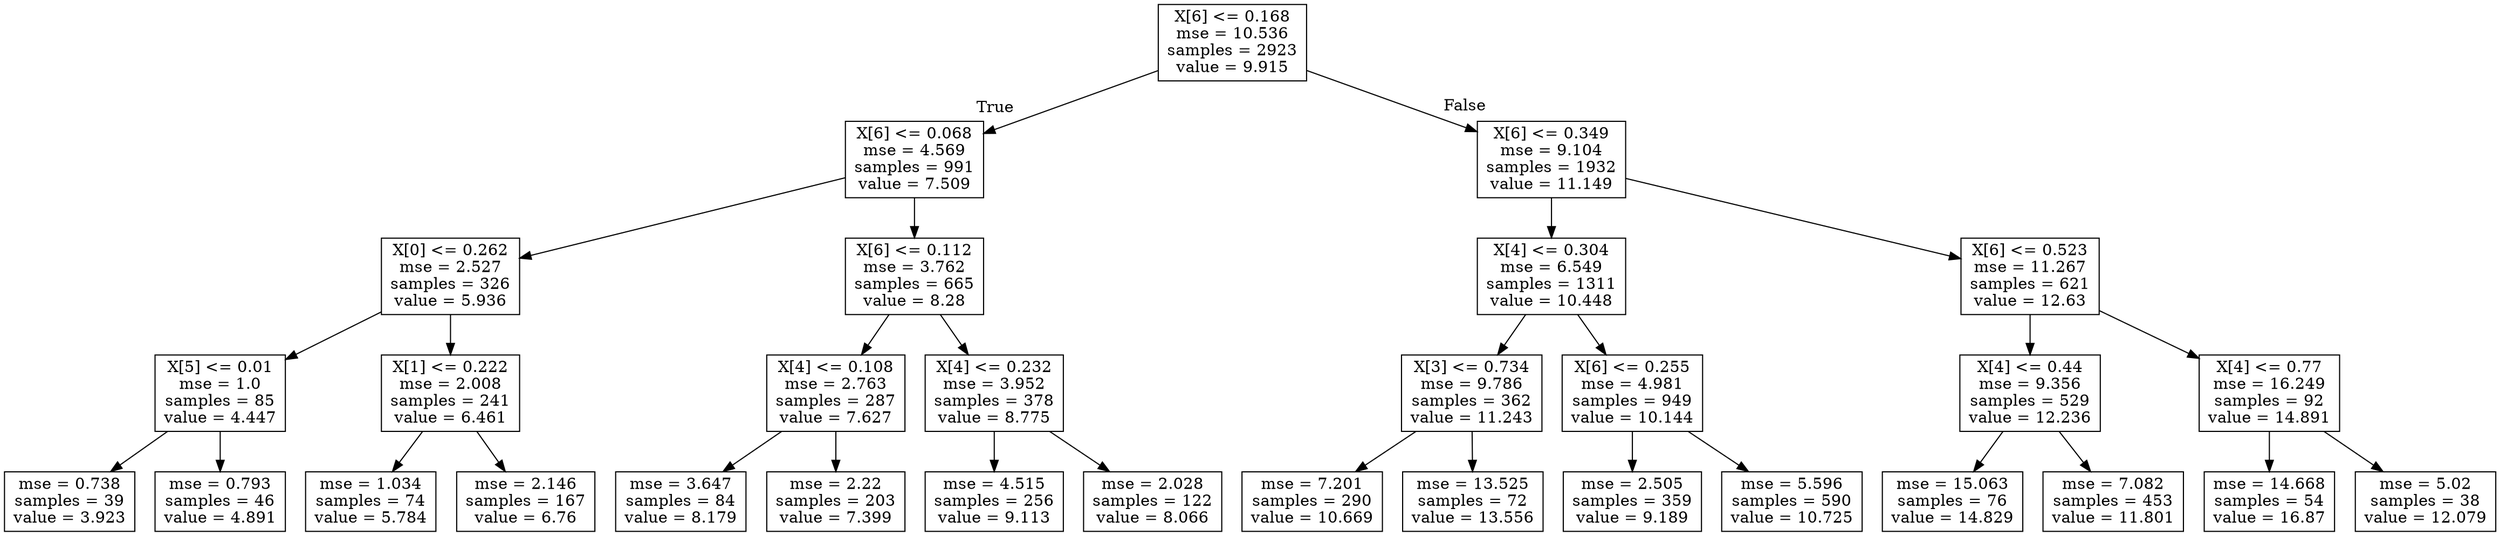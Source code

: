 digraph Tree {
node [shape=box] ;
0 [label="X[6] <= 0.168\nmse = 10.536\nsamples = 2923\nvalue = 9.915"] ;
1 [label="X[6] <= 0.068\nmse = 4.569\nsamples = 991\nvalue = 7.509"] ;
0 -> 1 [labeldistance=2.5, labelangle=45, headlabel="True"] ;
2 [label="X[0] <= 0.262\nmse = 2.527\nsamples = 326\nvalue = 5.936"] ;
1 -> 2 ;
3 [label="X[5] <= 0.01\nmse = 1.0\nsamples = 85\nvalue = 4.447"] ;
2 -> 3 ;
4 [label="mse = 0.738\nsamples = 39\nvalue = 3.923"] ;
3 -> 4 ;
5 [label="mse = 0.793\nsamples = 46\nvalue = 4.891"] ;
3 -> 5 ;
6 [label="X[1] <= 0.222\nmse = 2.008\nsamples = 241\nvalue = 6.461"] ;
2 -> 6 ;
7 [label="mse = 1.034\nsamples = 74\nvalue = 5.784"] ;
6 -> 7 ;
8 [label="mse = 2.146\nsamples = 167\nvalue = 6.76"] ;
6 -> 8 ;
9 [label="X[6] <= 0.112\nmse = 3.762\nsamples = 665\nvalue = 8.28"] ;
1 -> 9 ;
10 [label="X[4] <= 0.108\nmse = 2.763\nsamples = 287\nvalue = 7.627"] ;
9 -> 10 ;
11 [label="mse = 3.647\nsamples = 84\nvalue = 8.179"] ;
10 -> 11 ;
12 [label="mse = 2.22\nsamples = 203\nvalue = 7.399"] ;
10 -> 12 ;
13 [label="X[4] <= 0.232\nmse = 3.952\nsamples = 378\nvalue = 8.775"] ;
9 -> 13 ;
14 [label="mse = 4.515\nsamples = 256\nvalue = 9.113"] ;
13 -> 14 ;
15 [label="mse = 2.028\nsamples = 122\nvalue = 8.066"] ;
13 -> 15 ;
16 [label="X[6] <= 0.349\nmse = 9.104\nsamples = 1932\nvalue = 11.149"] ;
0 -> 16 [labeldistance=2.5, labelangle=-45, headlabel="False"] ;
17 [label="X[4] <= 0.304\nmse = 6.549\nsamples = 1311\nvalue = 10.448"] ;
16 -> 17 ;
18 [label="X[3] <= 0.734\nmse = 9.786\nsamples = 362\nvalue = 11.243"] ;
17 -> 18 ;
19 [label="mse = 7.201\nsamples = 290\nvalue = 10.669"] ;
18 -> 19 ;
20 [label="mse = 13.525\nsamples = 72\nvalue = 13.556"] ;
18 -> 20 ;
21 [label="X[6] <= 0.255\nmse = 4.981\nsamples = 949\nvalue = 10.144"] ;
17 -> 21 ;
22 [label="mse = 2.505\nsamples = 359\nvalue = 9.189"] ;
21 -> 22 ;
23 [label="mse = 5.596\nsamples = 590\nvalue = 10.725"] ;
21 -> 23 ;
24 [label="X[6] <= 0.523\nmse = 11.267\nsamples = 621\nvalue = 12.63"] ;
16 -> 24 ;
25 [label="X[4] <= 0.44\nmse = 9.356\nsamples = 529\nvalue = 12.236"] ;
24 -> 25 ;
26 [label="mse = 15.063\nsamples = 76\nvalue = 14.829"] ;
25 -> 26 ;
27 [label="mse = 7.082\nsamples = 453\nvalue = 11.801"] ;
25 -> 27 ;
28 [label="X[4] <= 0.77\nmse = 16.249\nsamples = 92\nvalue = 14.891"] ;
24 -> 28 ;
29 [label="mse = 14.668\nsamples = 54\nvalue = 16.87"] ;
28 -> 29 ;
30 [label="mse = 5.02\nsamples = 38\nvalue = 12.079"] ;
28 -> 30 ;
}